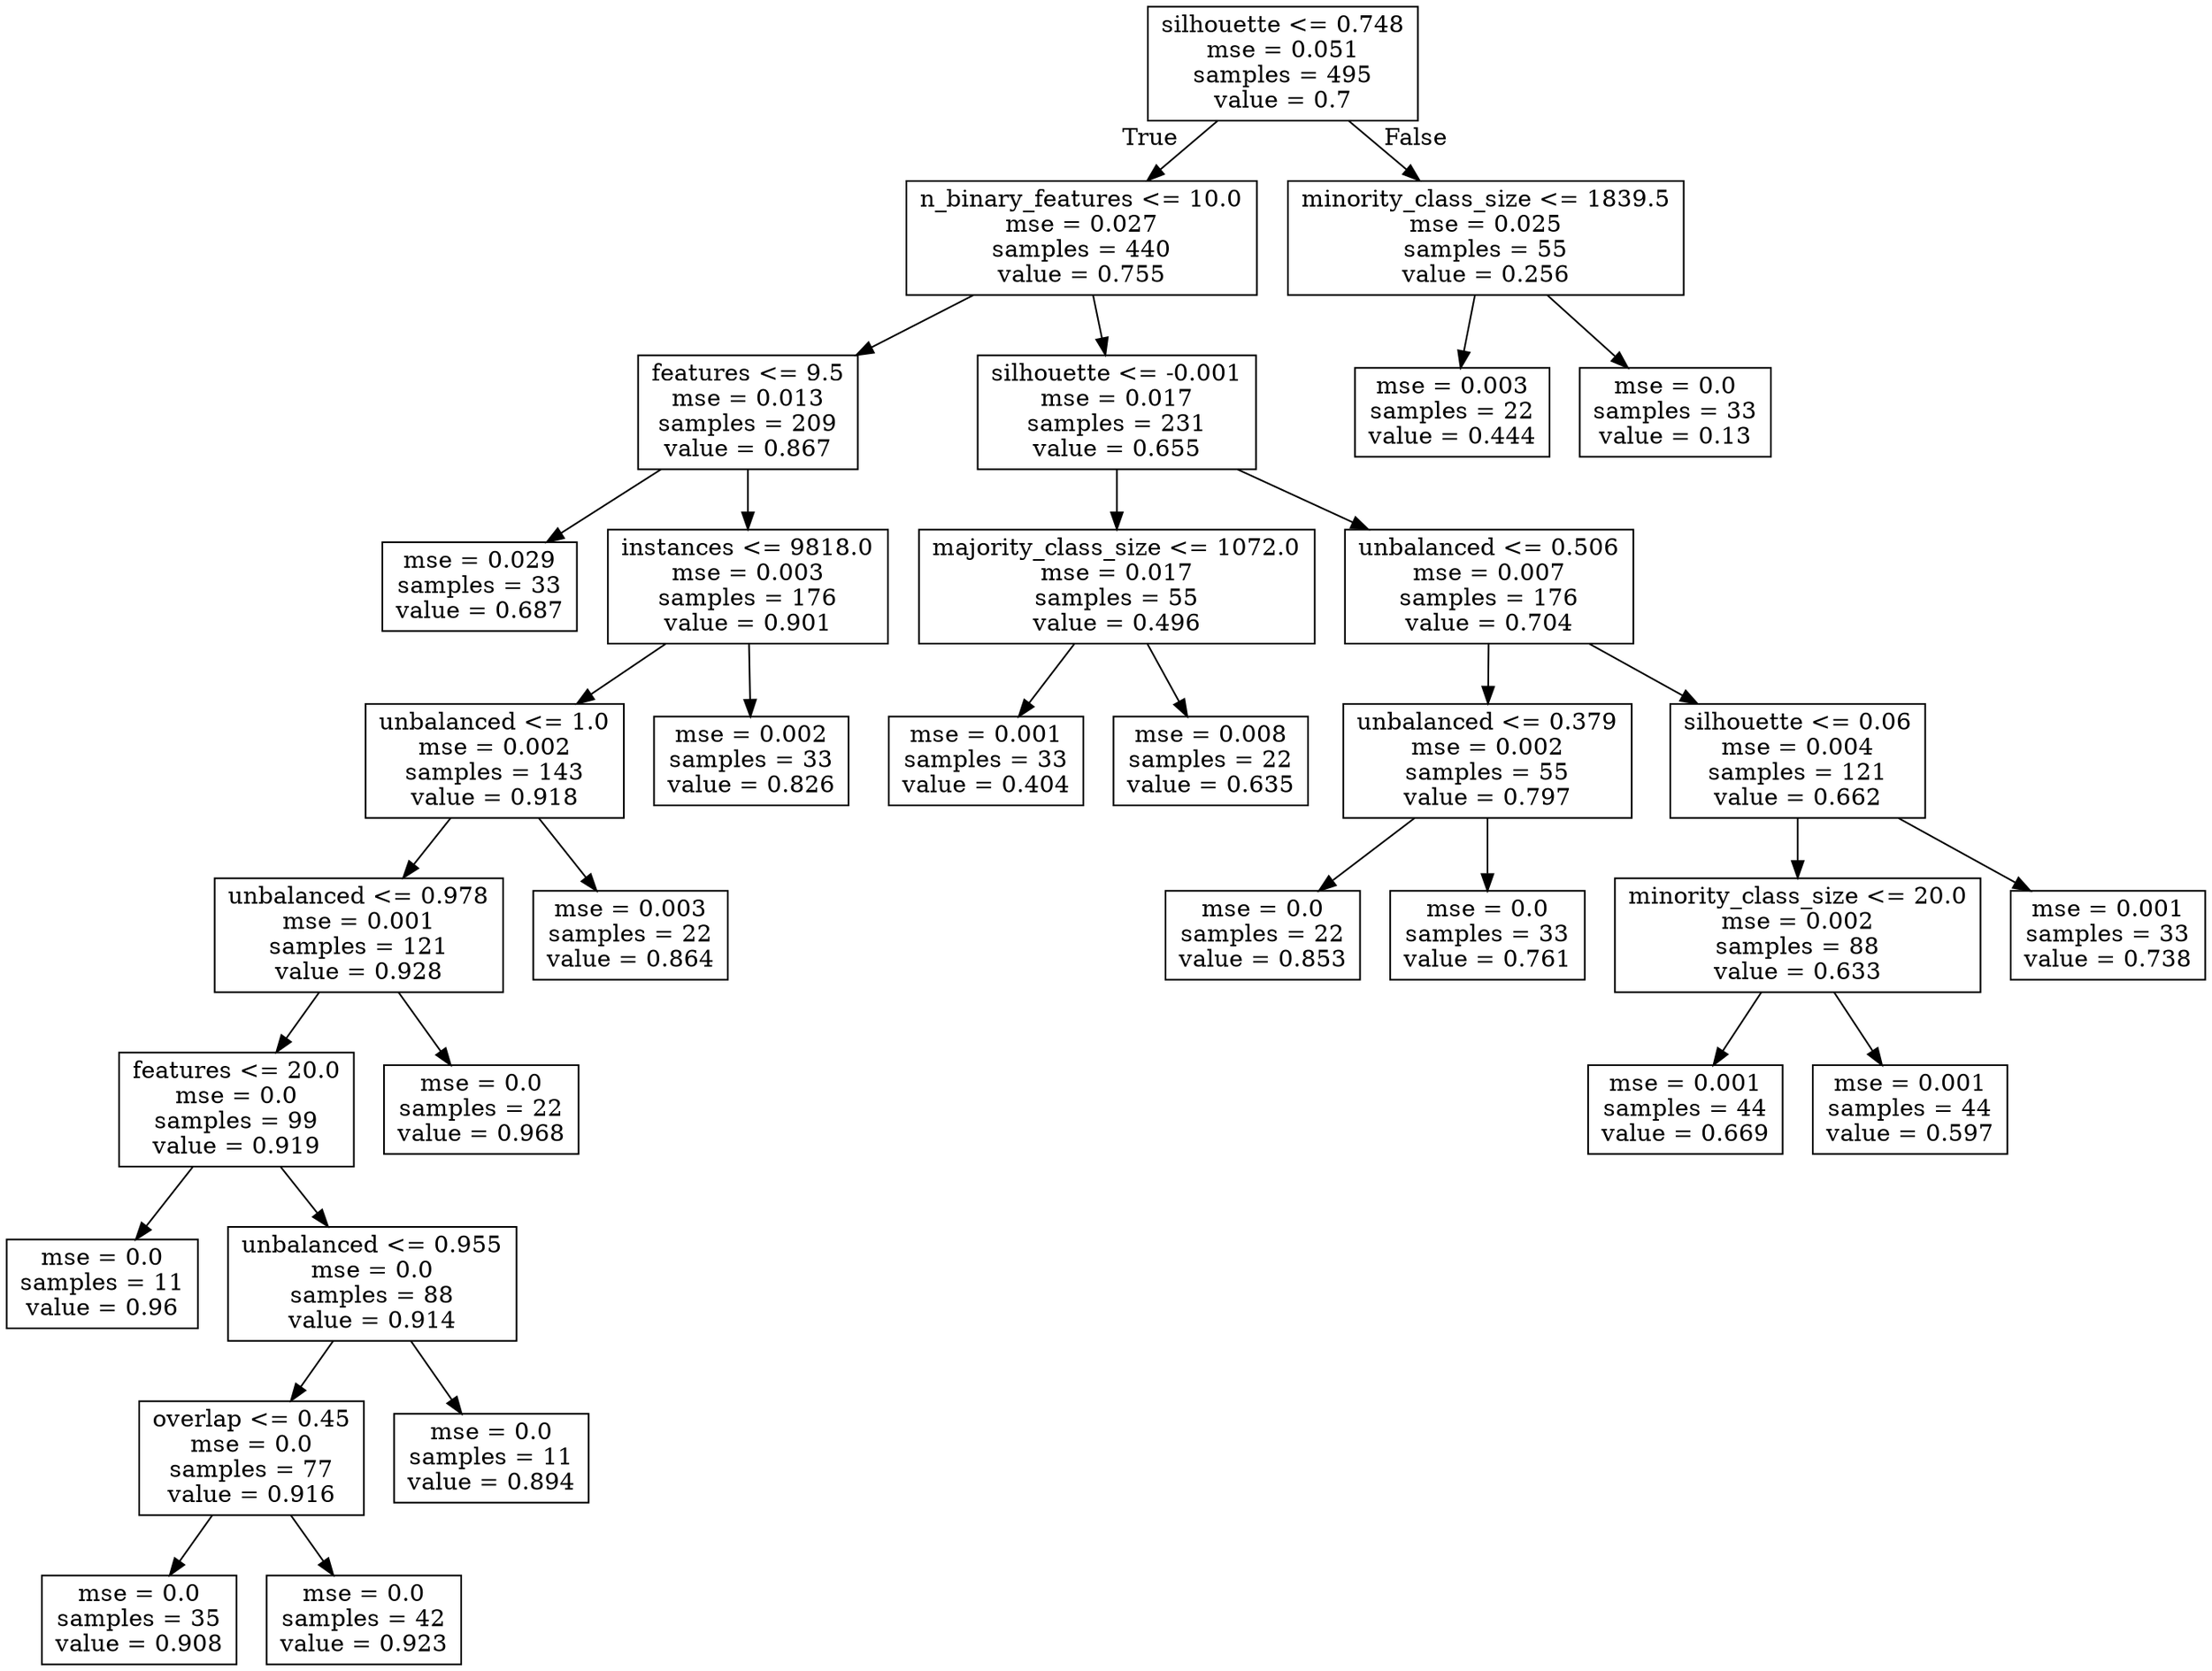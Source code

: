 digraph Tree {
node [shape=box] ;
0 [label="silhouette <= 0.748\nmse = 0.051\nsamples = 495\nvalue = 0.7"] ;
1 [label="n_binary_features <= 10.0\nmse = 0.027\nsamples = 440\nvalue = 0.755"] ;
0 -> 1 [labeldistance=2.5, labelangle=45, headlabel="True"] ;
2 [label="features <= 9.5\nmse = 0.013\nsamples = 209\nvalue = 0.867"] ;
1 -> 2 ;
3 [label="mse = 0.029\nsamples = 33\nvalue = 0.687"] ;
2 -> 3 ;
4 [label="instances <= 9818.0\nmse = 0.003\nsamples = 176\nvalue = 0.901"] ;
2 -> 4 ;
5 [label="unbalanced <= 1.0\nmse = 0.002\nsamples = 143\nvalue = 0.918"] ;
4 -> 5 ;
6 [label="unbalanced <= 0.978\nmse = 0.001\nsamples = 121\nvalue = 0.928"] ;
5 -> 6 ;
7 [label="features <= 20.0\nmse = 0.0\nsamples = 99\nvalue = 0.919"] ;
6 -> 7 ;
8 [label="mse = 0.0\nsamples = 11\nvalue = 0.96"] ;
7 -> 8 ;
9 [label="unbalanced <= 0.955\nmse = 0.0\nsamples = 88\nvalue = 0.914"] ;
7 -> 9 ;
10 [label="overlap <= 0.45\nmse = 0.0\nsamples = 77\nvalue = 0.916"] ;
9 -> 10 ;
11 [label="mse = 0.0\nsamples = 35\nvalue = 0.908"] ;
10 -> 11 ;
12 [label="mse = 0.0\nsamples = 42\nvalue = 0.923"] ;
10 -> 12 ;
13 [label="mse = 0.0\nsamples = 11\nvalue = 0.894"] ;
9 -> 13 ;
14 [label="mse = 0.0\nsamples = 22\nvalue = 0.968"] ;
6 -> 14 ;
15 [label="mse = 0.003\nsamples = 22\nvalue = 0.864"] ;
5 -> 15 ;
16 [label="mse = 0.002\nsamples = 33\nvalue = 0.826"] ;
4 -> 16 ;
17 [label="silhouette <= -0.001\nmse = 0.017\nsamples = 231\nvalue = 0.655"] ;
1 -> 17 ;
18 [label="majority_class_size <= 1072.0\nmse = 0.017\nsamples = 55\nvalue = 0.496"] ;
17 -> 18 ;
19 [label="mse = 0.001\nsamples = 33\nvalue = 0.404"] ;
18 -> 19 ;
20 [label="mse = 0.008\nsamples = 22\nvalue = 0.635"] ;
18 -> 20 ;
21 [label="unbalanced <= 0.506\nmse = 0.007\nsamples = 176\nvalue = 0.704"] ;
17 -> 21 ;
22 [label="unbalanced <= 0.379\nmse = 0.002\nsamples = 55\nvalue = 0.797"] ;
21 -> 22 ;
23 [label="mse = 0.0\nsamples = 22\nvalue = 0.853"] ;
22 -> 23 ;
24 [label="mse = 0.0\nsamples = 33\nvalue = 0.761"] ;
22 -> 24 ;
25 [label="silhouette <= 0.06\nmse = 0.004\nsamples = 121\nvalue = 0.662"] ;
21 -> 25 ;
26 [label="minority_class_size <= 20.0\nmse = 0.002\nsamples = 88\nvalue = 0.633"] ;
25 -> 26 ;
27 [label="mse = 0.001\nsamples = 44\nvalue = 0.669"] ;
26 -> 27 ;
28 [label="mse = 0.001\nsamples = 44\nvalue = 0.597"] ;
26 -> 28 ;
29 [label="mse = 0.001\nsamples = 33\nvalue = 0.738"] ;
25 -> 29 ;
30 [label="minority_class_size <= 1839.5\nmse = 0.025\nsamples = 55\nvalue = 0.256"] ;
0 -> 30 [labeldistance=2.5, labelangle=-45, headlabel="False"] ;
31 [label="mse = 0.003\nsamples = 22\nvalue = 0.444"] ;
30 -> 31 ;
32 [label="mse = 0.0\nsamples = 33\nvalue = 0.13"] ;
30 -> 32 ;
}